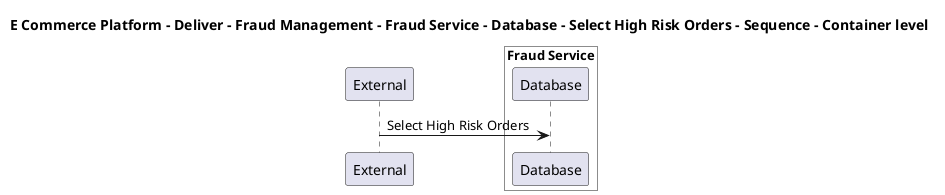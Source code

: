 @startuml

title E Commerce Platform - Deliver - Fraud Management - Fraud Service - Database - Select High Risk Orders - Sequence - Container level

participant "External" as C4InterFlow.SoftwareSystems.ExternalSystem

box "Fraud Service" #White
    participant "Database" as ECommercePlatform.Deliver.FraudManagement.SoftwareSystems.FraudService.Containers.Database
end box


C4InterFlow.SoftwareSystems.ExternalSystem -> ECommercePlatform.Deliver.FraudManagement.SoftwareSystems.FraudService.Containers.Database : Select High Risk Orders


@enduml
